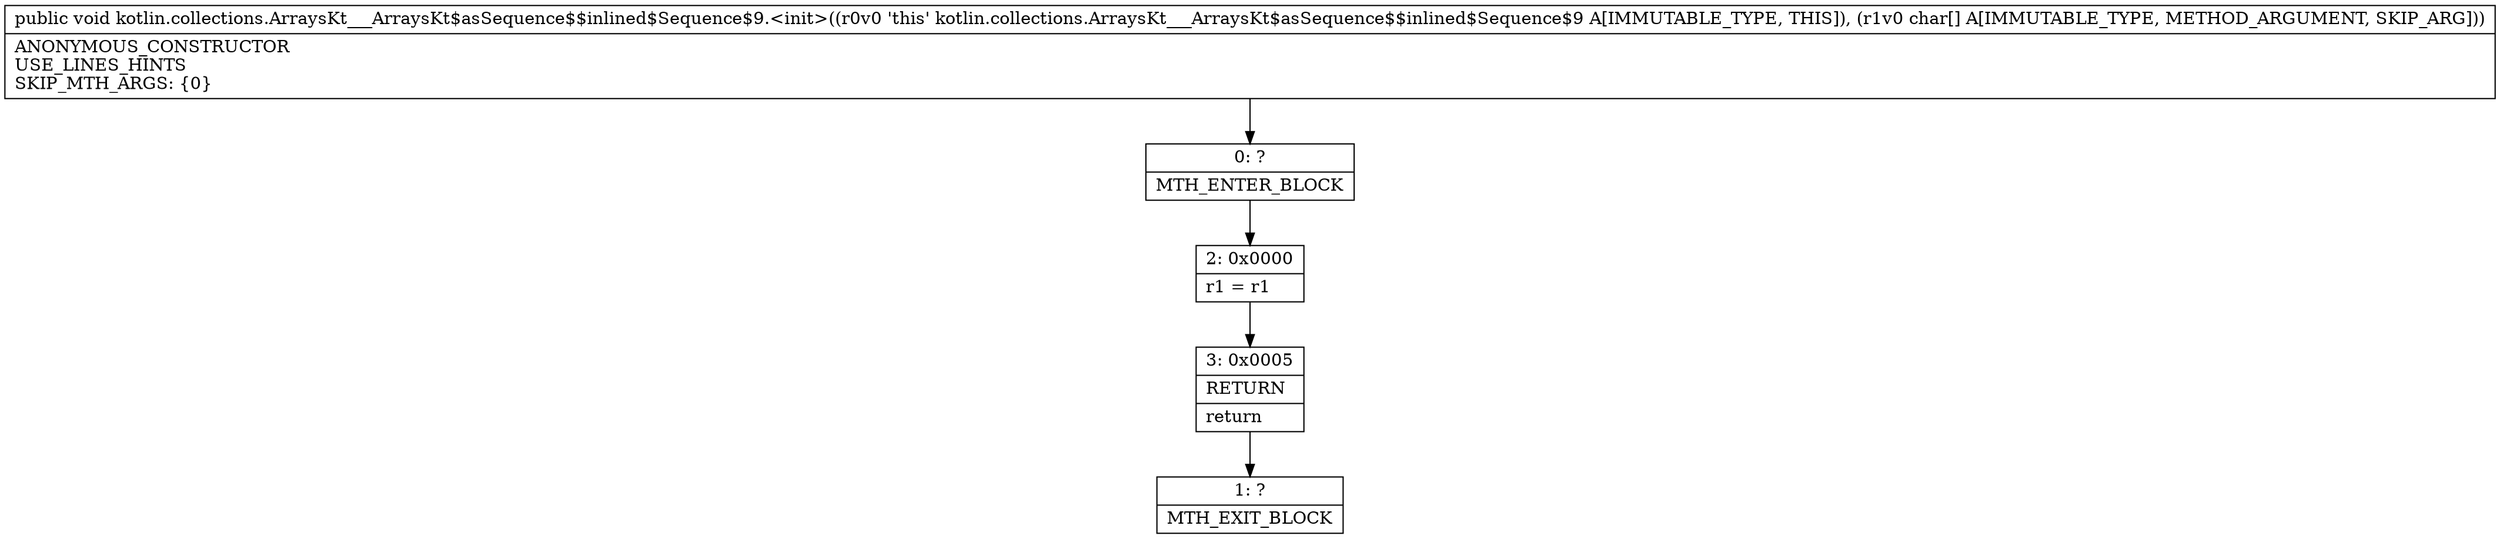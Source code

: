 digraph "CFG forkotlin.collections.ArraysKt___ArraysKt$asSequence$$inlined$Sequence$9.\<init\>([C)V" {
Node_0 [shape=record,label="{0\:\ ?|MTH_ENTER_BLOCK\l}"];
Node_2 [shape=record,label="{2\:\ 0x0000|r1 = r1\l}"];
Node_3 [shape=record,label="{3\:\ 0x0005|RETURN\l|return\l}"];
Node_1 [shape=record,label="{1\:\ ?|MTH_EXIT_BLOCK\l}"];
MethodNode[shape=record,label="{public void kotlin.collections.ArraysKt___ArraysKt$asSequence$$inlined$Sequence$9.\<init\>((r0v0 'this' kotlin.collections.ArraysKt___ArraysKt$asSequence$$inlined$Sequence$9 A[IMMUTABLE_TYPE, THIS]), (r1v0 char[] A[IMMUTABLE_TYPE, METHOD_ARGUMENT, SKIP_ARG]))  | ANONYMOUS_CONSTRUCTOR\lUSE_LINES_HINTS\lSKIP_MTH_ARGS: \{0\}\l}"];
MethodNode -> Node_0;Node_0 -> Node_2;
Node_2 -> Node_3;
Node_3 -> Node_1;
}

